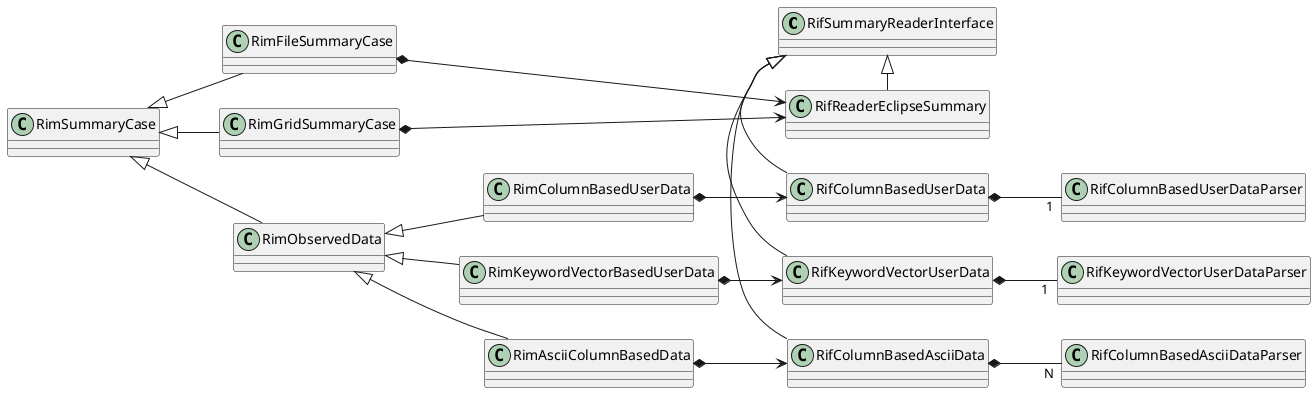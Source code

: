 @startuml
left to right direction


RifSummaryReaderInterface <|- RifReaderEclipseSummary
RifSummaryReaderInterface <|- RifColumnBasedAsciiData
RifSummaryReaderInterface <|- RifColumnBasedUserData
RifSummaryReaderInterface <|- RifKeywordVectorUserData

RifColumnBasedAsciiData *-- "N" RifColumnBasedAsciiDataParser
RifColumnBasedUserData *-- "1" RifColumnBasedUserDataParser
RifKeywordVectorUserData *-- "1" RifKeywordVectorUserDataParser

RimSummaryCase <|-- RimFileSummaryCase
RimSummaryCase <|-- RimGridSummaryCase
RimSummaryCase <|-- RimObservedData

RimObservedData <|-- RimAsciiColumnBasedData
RimObservedData <|-- RimColumnBasedUserData
RimObservedData <|-- RimKeywordVectorBasedUserData

RimColumnBasedUserData *--> RifColumnBasedUserData
RimKeywordVectorBasedUserData *--> RifKeywordVectorUserData
RimAsciiColumnBasedData *--> RifColumnBasedAsciiData
RimFileSummaryCase *--> RifReaderEclipseSummary
RimGridSummaryCase *--> RifReaderEclipseSummary


@enduml
